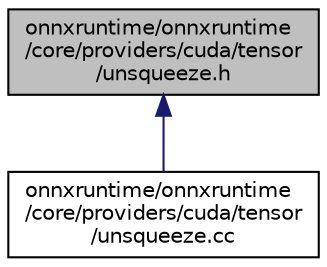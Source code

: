 digraph "onnxruntime/onnxruntime/core/providers/cuda/tensor/unsqueeze.h"
{
  edge [fontname="Helvetica",fontsize="10",labelfontname="Helvetica",labelfontsize="10"];
  node [fontname="Helvetica",fontsize="10",shape=record];
  Node93 [label="onnxruntime/onnxruntime\l/core/providers/cuda/tensor\l/unsqueeze.h",height=0.2,width=0.4,color="black", fillcolor="grey75", style="filled", fontcolor="black"];
  Node93 -> Node94 [dir="back",color="midnightblue",fontsize="10",style="solid",fontname="Helvetica"];
  Node94 [label="onnxruntime/onnxruntime\l/core/providers/cuda/tensor\l/unsqueeze.cc",height=0.2,width=0.4,color="black", fillcolor="white", style="filled",URL="$cuda_2tensor_2unsqueeze_8cc.html"];
}
